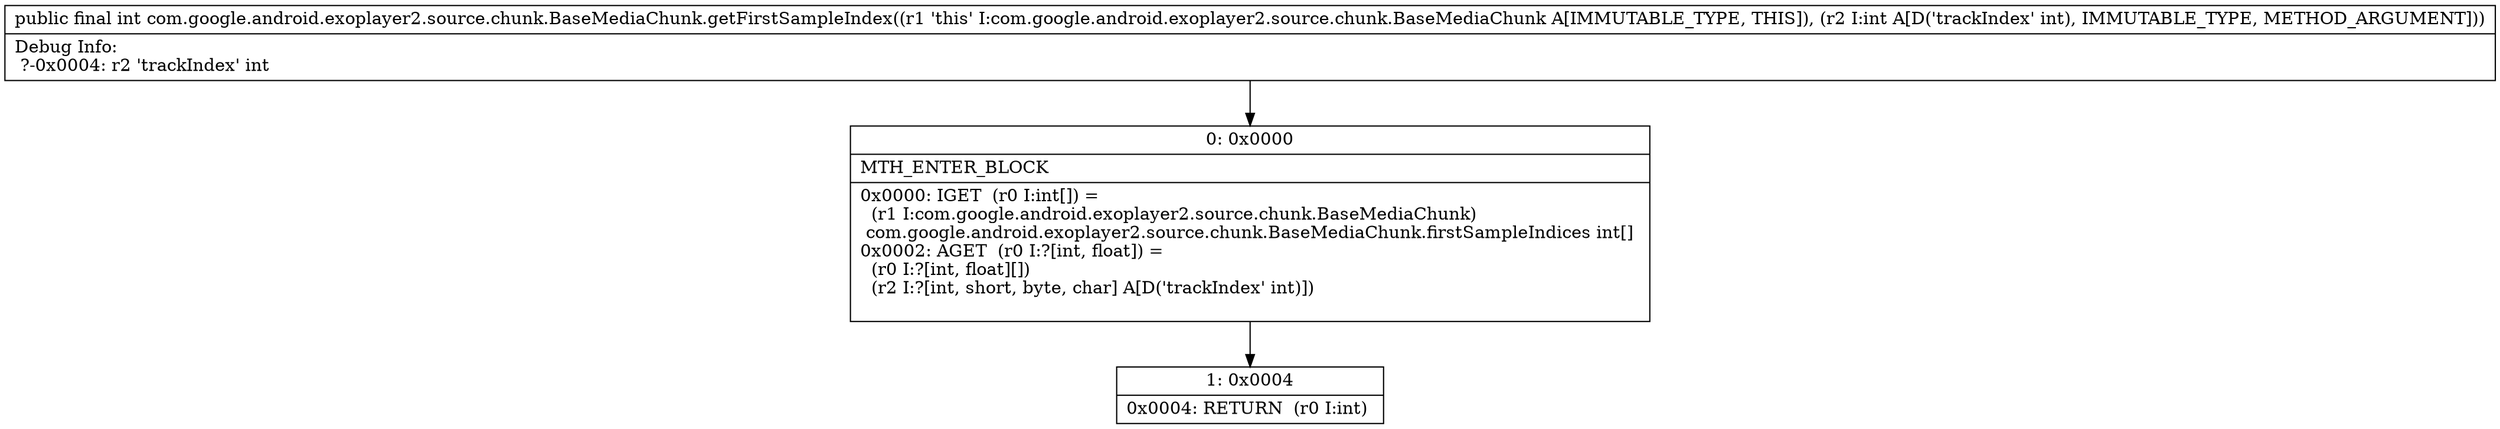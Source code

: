 digraph "CFG forcom.google.android.exoplayer2.source.chunk.BaseMediaChunk.getFirstSampleIndex(I)I" {
Node_0 [shape=record,label="{0\:\ 0x0000|MTH_ENTER_BLOCK\l|0x0000: IGET  (r0 I:int[]) = \l  (r1 I:com.google.android.exoplayer2.source.chunk.BaseMediaChunk)\l com.google.android.exoplayer2.source.chunk.BaseMediaChunk.firstSampleIndices int[] \l0x0002: AGET  (r0 I:?[int, float]) = \l  (r0 I:?[int, float][])\l  (r2 I:?[int, short, byte, char] A[D('trackIndex' int)])\l \l}"];
Node_1 [shape=record,label="{1\:\ 0x0004|0x0004: RETURN  (r0 I:int) \l}"];
MethodNode[shape=record,label="{public final int com.google.android.exoplayer2.source.chunk.BaseMediaChunk.getFirstSampleIndex((r1 'this' I:com.google.android.exoplayer2.source.chunk.BaseMediaChunk A[IMMUTABLE_TYPE, THIS]), (r2 I:int A[D('trackIndex' int), IMMUTABLE_TYPE, METHOD_ARGUMENT]))  | Debug Info:\l  ?\-0x0004: r2 'trackIndex' int\l}"];
MethodNode -> Node_0;
Node_0 -> Node_1;
}

